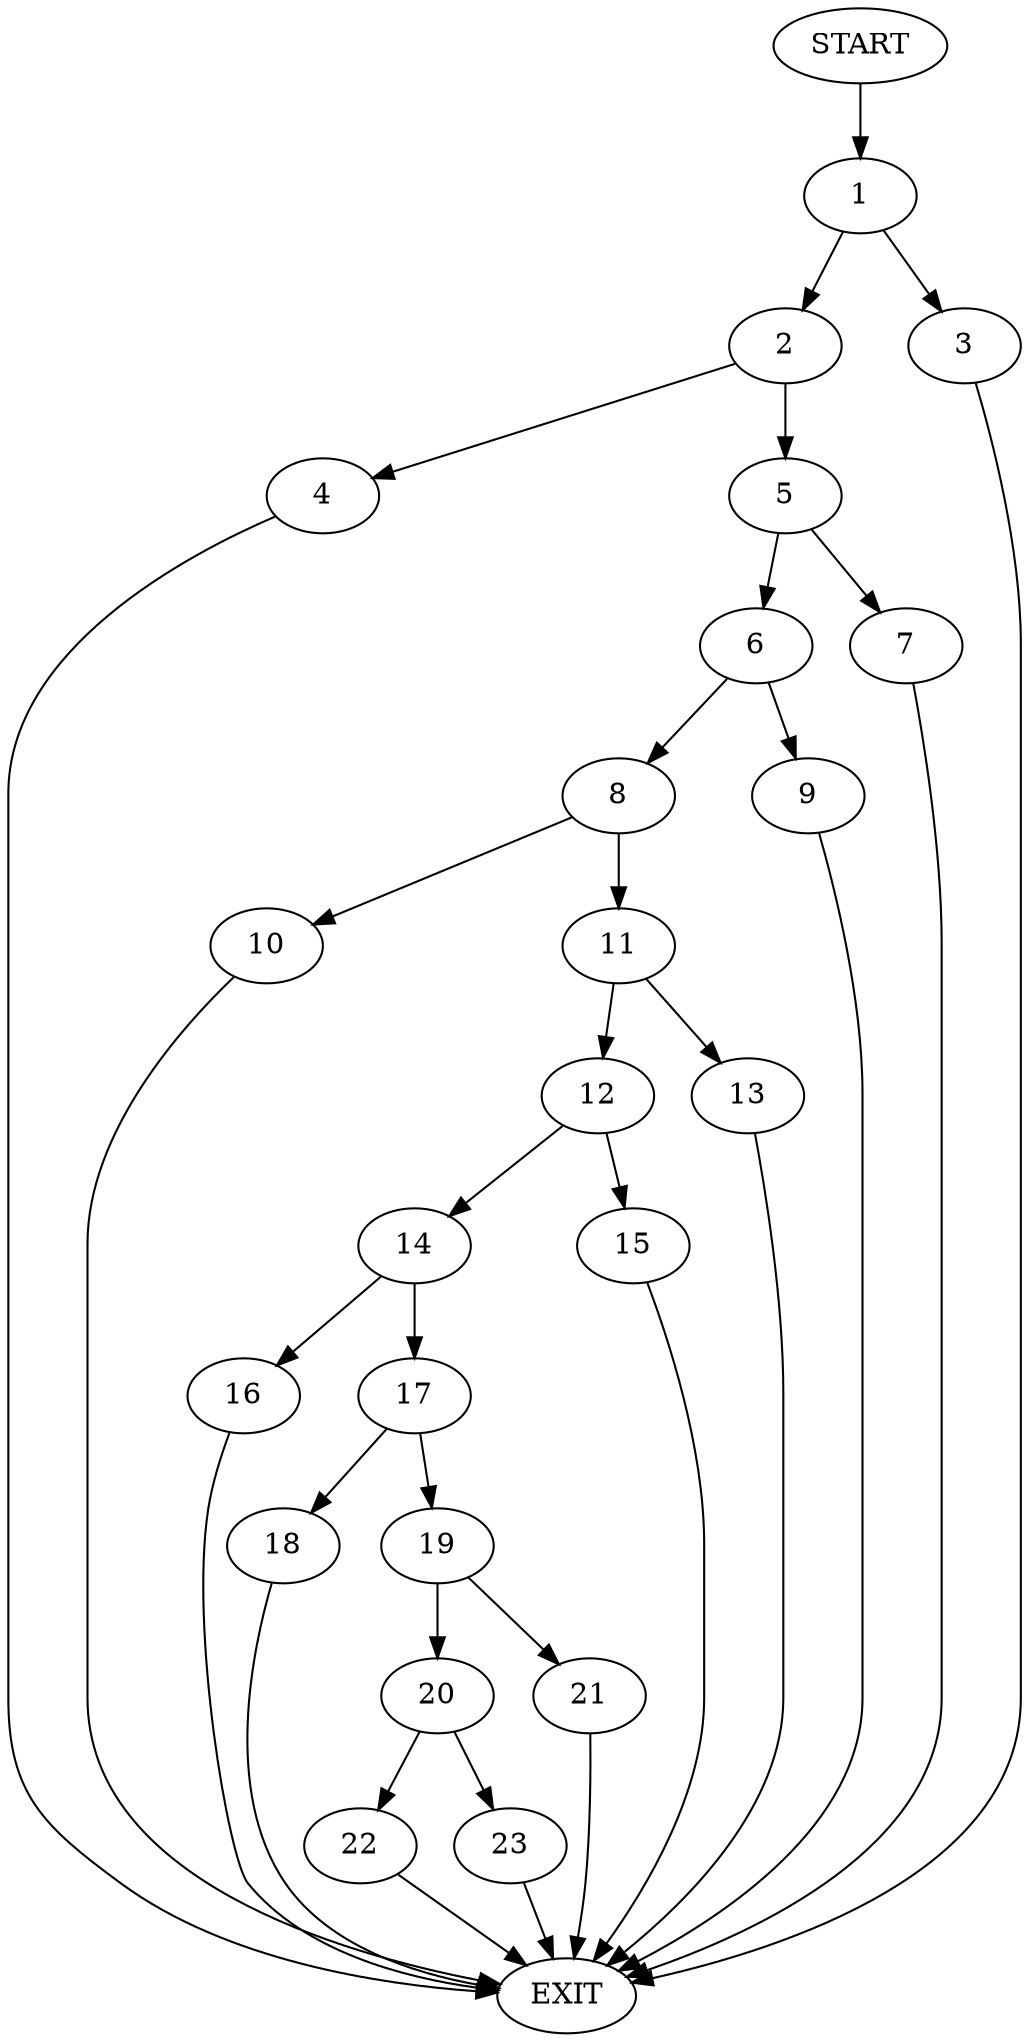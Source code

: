 digraph {
0 [label="START"]
24 [label="EXIT"]
0 -> 1
1 -> 2
1 -> 3
3 -> 24
2 -> 4
2 -> 5
4 -> 24
5 -> 6
5 -> 7
6 -> 8
6 -> 9
7 -> 24
8 -> 10
8 -> 11
9 -> 24
10 -> 24
11 -> 12
11 -> 13
12 -> 14
12 -> 15
13 -> 24
15 -> 24
14 -> 16
14 -> 17
16 -> 24
17 -> 18
17 -> 19
19 -> 20
19 -> 21
18 -> 24
21 -> 24
20 -> 22
20 -> 23
22 -> 24
23 -> 24
}
